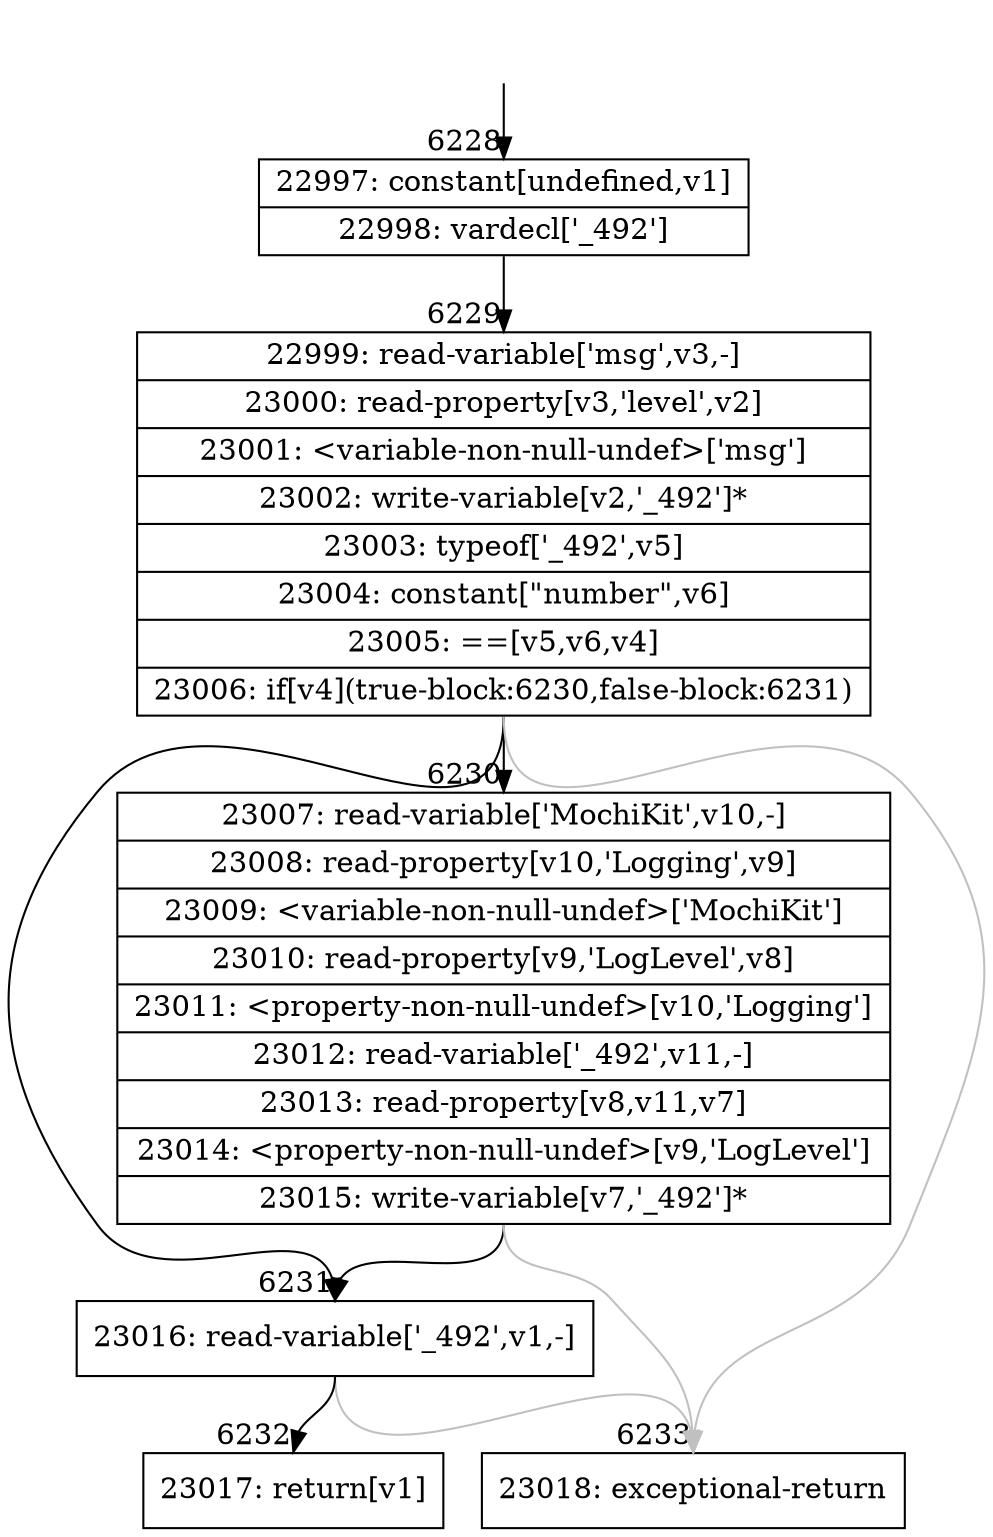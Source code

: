 digraph {
rankdir="TD"
BB_entry417[shape=none,label=""];
BB_entry417 -> BB6228 [tailport=s, headport=n, headlabel="    6228"]
BB6228 [shape=record label="{22997: constant[undefined,v1]|22998: vardecl['_492']}" ] 
BB6228 -> BB6229 [tailport=s, headport=n, headlabel="      6229"]
BB6229 [shape=record label="{22999: read-variable['msg',v3,-]|23000: read-property[v3,'level',v2]|23001: \<variable-non-null-undef\>['msg']|23002: write-variable[v2,'_492']*|23003: typeof['_492',v5]|23004: constant[\"number\",v6]|23005: ==[v5,v6,v4]|23006: if[v4](true-block:6230,false-block:6231)}" ] 
BB6229 -> BB6230 [tailport=s, headport=n, headlabel="      6230"]
BB6229 -> BB6231 [tailport=s, headport=n, headlabel="      6231"]
BB6229 -> BB6233 [tailport=s, headport=n, color=gray, headlabel="      6233"]
BB6230 [shape=record label="{23007: read-variable['MochiKit',v10,-]|23008: read-property[v10,'Logging',v9]|23009: \<variable-non-null-undef\>['MochiKit']|23010: read-property[v9,'LogLevel',v8]|23011: \<property-non-null-undef\>[v10,'Logging']|23012: read-variable['_492',v11,-]|23013: read-property[v8,v11,v7]|23014: \<property-non-null-undef\>[v9,'LogLevel']|23015: write-variable[v7,'_492']*}" ] 
BB6230 -> BB6231 [tailport=s, headport=n]
BB6230 -> BB6233 [tailport=s, headport=n, color=gray]
BB6231 [shape=record label="{23016: read-variable['_492',v1,-]}" ] 
BB6231 -> BB6232 [tailport=s, headport=n, headlabel="      6232"]
BB6231 -> BB6233 [tailport=s, headport=n, color=gray]
BB6232 [shape=record label="{23017: return[v1]}" ] 
BB6233 [shape=record label="{23018: exceptional-return}" ] 
//#$~ 4427
}
